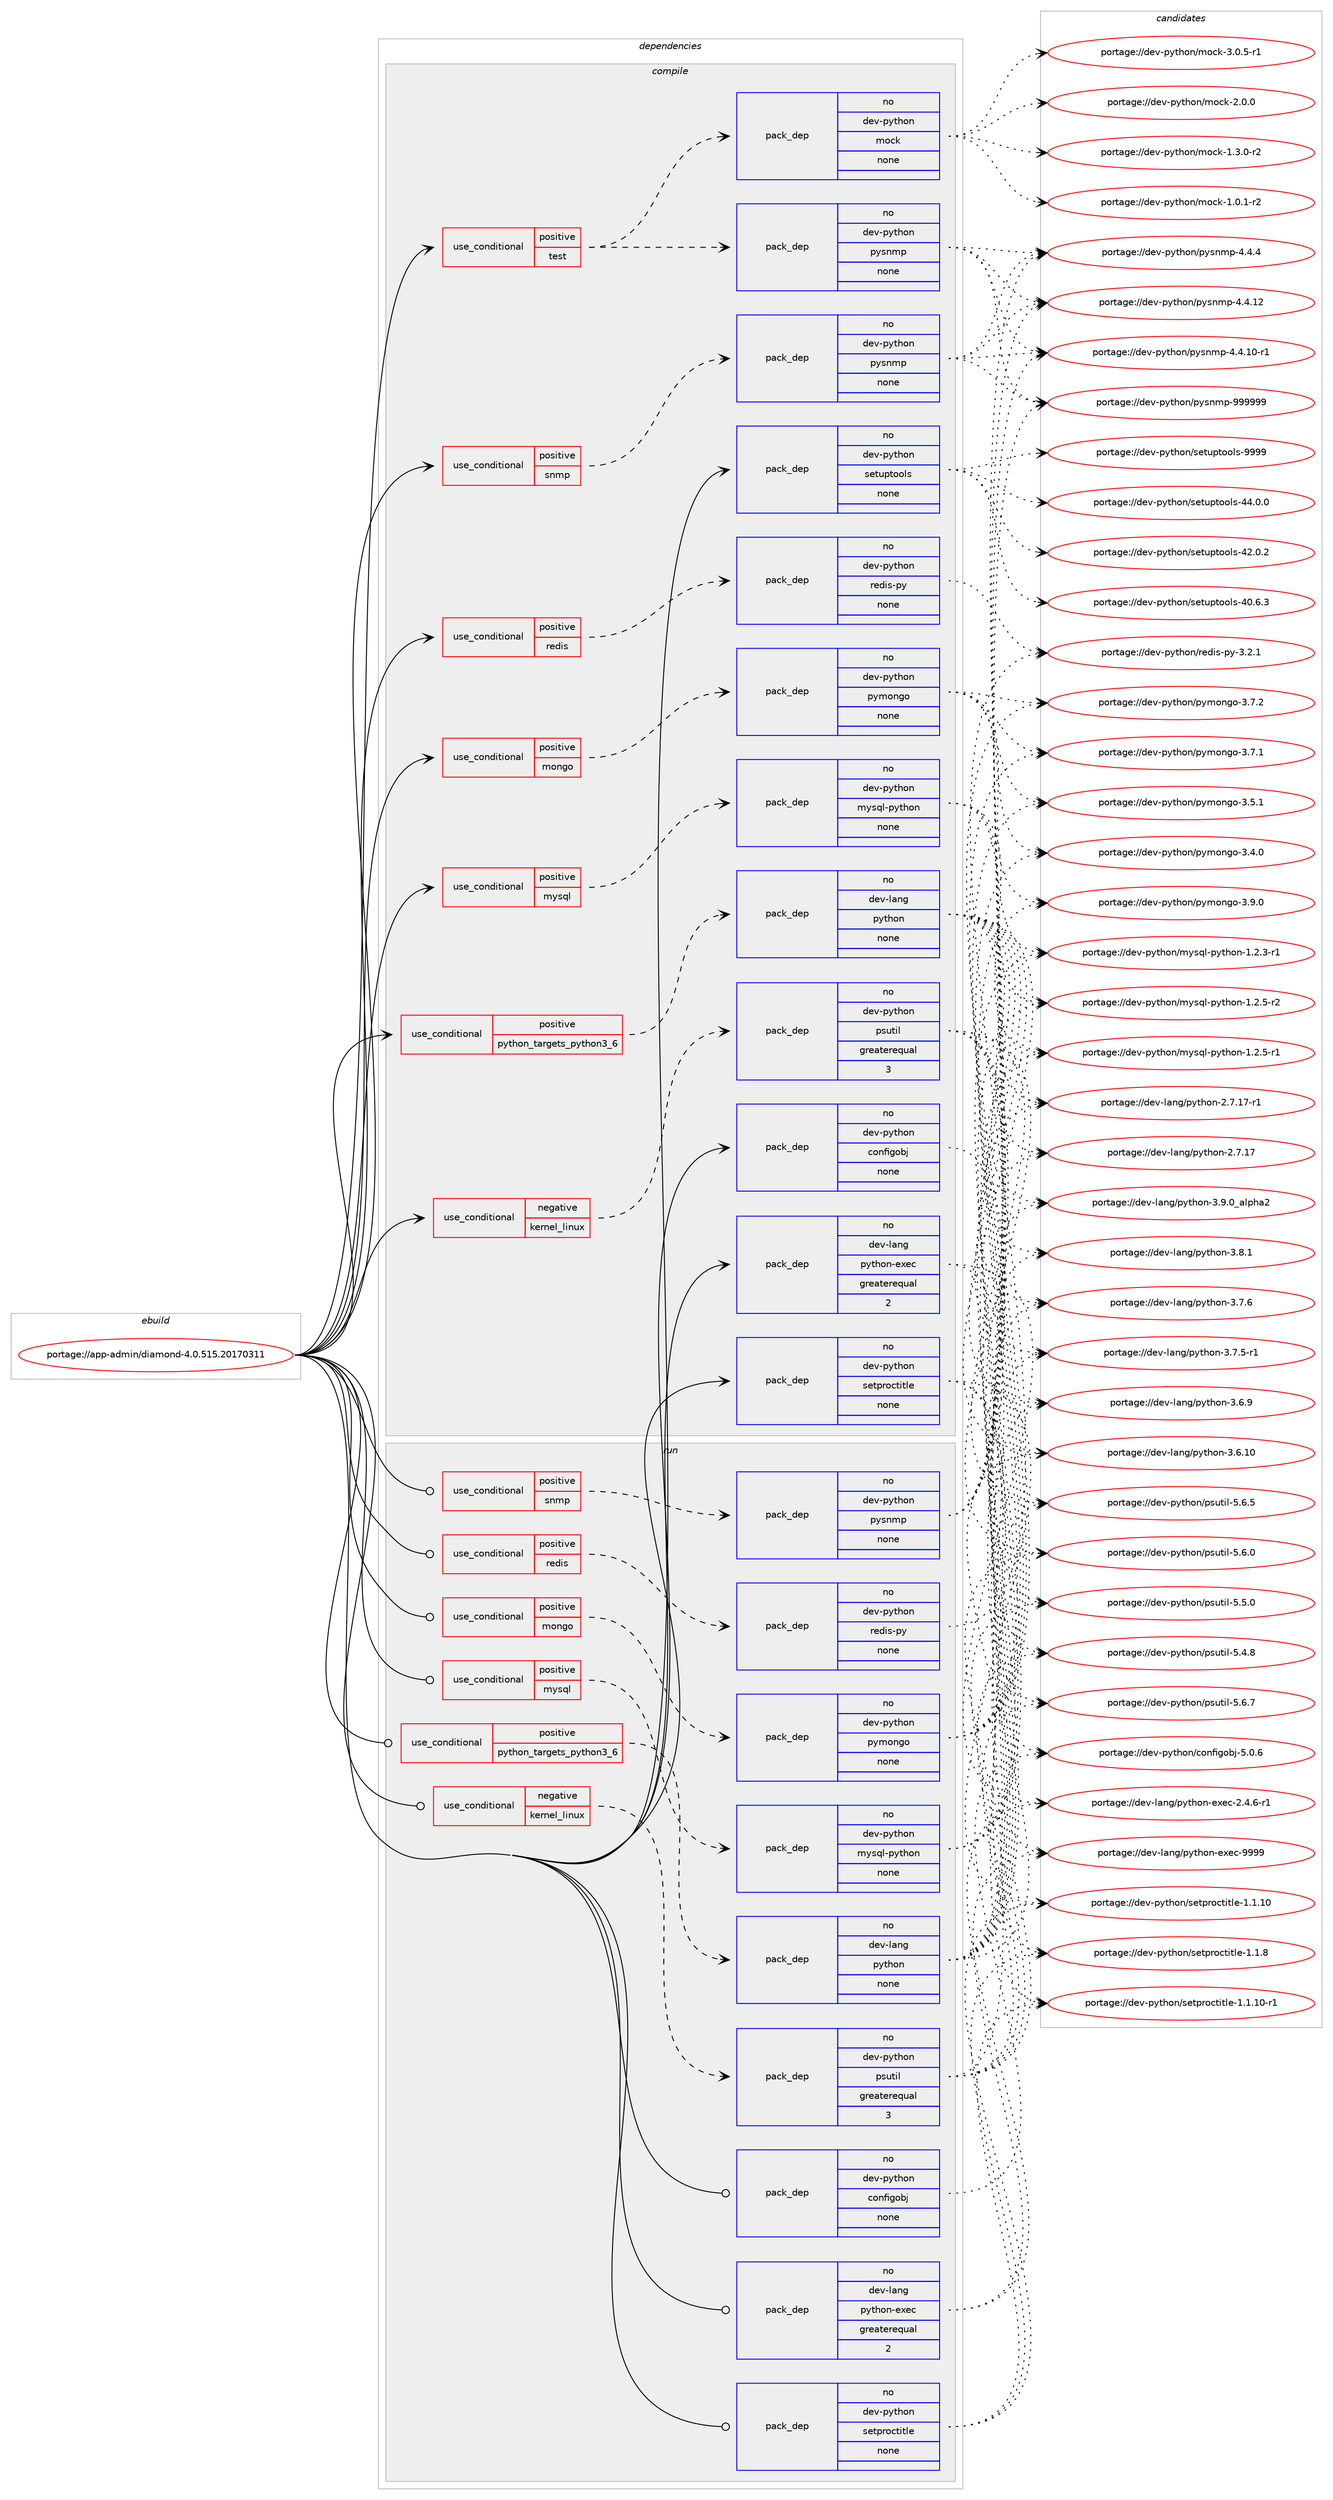 digraph prolog {

# *************
# Graph options
# *************

newrank=true;
concentrate=true;
compound=true;
graph [rankdir=LR,fontname=Helvetica,fontsize=10,ranksep=1.5];#, ranksep=2.5, nodesep=0.2];
edge  [arrowhead=vee];
node  [fontname=Helvetica,fontsize=10];

# **********
# The ebuild
# **********

subgraph cluster_leftcol {
color=gray;
rank=same;
label=<<i>ebuild</i>>;
id [label="portage://app-admin/diamond-4.0.515.20170311", color=red, width=4, href="../app-admin/diamond-4.0.515.20170311.svg"];
}

# ****************
# The dependencies
# ****************

subgraph cluster_midcol {
color=gray;
label=<<i>dependencies</i>>;
subgraph cluster_compile {
fillcolor="#eeeeee";
style=filled;
label=<<i>compile</i>>;
subgraph cond155377 {
dependency657148 [label=<<TABLE BORDER="0" CELLBORDER="1" CELLSPACING="0" CELLPADDING="4"><TR><TD ROWSPAN="3" CELLPADDING="10">use_conditional</TD></TR><TR><TD>negative</TD></TR><TR><TD>kernel_linux</TD></TR></TABLE>>, shape=none, color=red];
subgraph pack493011 {
dependency657149 [label=<<TABLE BORDER="0" CELLBORDER="1" CELLSPACING="0" CELLPADDING="4" WIDTH="220"><TR><TD ROWSPAN="6" CELLPADDING="30">pack_dep</TD></TR><TR><TD WIDTH="110">no</TD></TR><TR><TD>dev-python</TD></TR><TR><TD>psutil</TD></TR><TR><TD>greaterequal</TD></TR><TR><TD>3</TD></TR></TABLE>>, shape=none, color=blue];
}
dependency657148:e -> dependency657149:w [weight=20,style="dashed",arrowhead="vee"];
}
id:e -> dependency657148:w [weight=20,style="solid",arrowhead="vee"];
subgraph cond155378 {
dependency657150 [label=<<TABLE BORDER="0" CELLBORDER="1" CELLSPACING="0" CELLPADDING="4"><TR><TD ROWSPAN="3" CELLPADDING="10">use_conditional</TD></TR><TR><TD>positive</TD></TR><TR><TD>mongo</TD></TR></TABLE>>, shape=none, color=red];
subgraph pack493012 {
dependency657151 [label=<<TABLE BORDER="0" CELLBORDER="1" CELLSPACING="0" CELLPADDING="4" WIDTH="220"><TR><TD ROWSPAN="6" CELLPADDING="30">pack_dep</TD></TR><TR><TD WIDTH="110">no</TD></TR><TR><TD>dev-python</TD></TR><TR><TD>pymongo</TD></TR><TR><TD>none</TD></TR><TR><TD></TD></TR></TABLE>>, shape=none, color=blue];
}
dependency657150:e -> dependency657151:w [weight=20,style="dashed",arrowhead="vee"];
}
id:e -> dependency657150:w [weight=20,style="solid",arrowhead="vee"];
subgraph cond155379 {
dependency657152 [label=<<TABLE BORDER="0" CELLBORDER="1" CELLSPACING="0" CELLPADDING="4"><TR><TD ROWSPAN="3" CELLPADDING="10">use_conditional</TD></TR><TR><TD>positive</TD></TR><TR><TD>mysql</TD></TR></TABLE>>, shape=none, color=red];
subgraph pack493013 {
dependency657153 [label=<<TABLE BORDER="0" CELLBORDER="1" CELLSPACING="0" CELLPADDING="4" WIDTH="220"><TR><TD ROWSPAN="6" CELLPADDING="30">pack_dep</TD></TR><TR><TD WIDTH="110">no</TD></TR><TR><TD>dev-python</TD></TR><TR><TD>mysql-python</TD></TR><TR><TD>none</TD></TR><TR><TD></TD></TR></TABLE>>, shape=none, color=blue];
}
dependency657152:e -> dependency657153:w [weight=20,style="dashed",arrowhead="vee"];
}
id:e -> dependency657152:w [weight=20,style="solid",arrowhead="vee"];
subgraph cond155380 {
dependency657154 [label=<<TABLE BORDER="0" CELLBORDER="1" CELLSPACING="0" CELLPADDING="4"><TR><TD ROWSPAN="3" CELLPADDING="10">use_conditional</TD></TR><TR><TD>positive</TD></TR><TR><TD>python_targets_python3_6</TD></TR></TABLE>>, shape=none, color=red];
subgraph pack493014 {
dependency657155 [label=<<TABLE BORDER="0" CELLBORDER="1" CELLSPACING="0" CELLPADDING="4" WIDTH="220"><TR><TD ROWSPAN="6" CELLPADDING="30">pack_dep</TD></TR><TR><TD WIDTH="110">no</TD></TR><TR><TD>dev-lang</TD></TR><TR><TD>python</TD></TR><TR><TD>none</TD></TR><TR><TD></TD></TR></TABLE>>, shape=none, color=blue];
}
dependency657154:e -> dependency657155:w [weight=20,style="dashed",arrowhead="vee"];
}
id:e -> dependency657154:w [weight=20,style="solid",arrowhead="vee"];
subgraph cond155381 {
dependency657156 [label=<<TABLE BORDER="0" CELLBORDER="1" CELLSPACING="0" CELLPADDING="4"><TR><TD ROWSPAN="3" CELLPADDING="10">use_conditional</TD></TR><TR><TD>positive</TD></TR><TR><TD>redis</TD></TR></TABLE>>, shape=none, color=red];
subgraph pack493015 {
dependency657157 [label=<<TABLE BORDER="0" CELLBORDER="1" CELLSPACING="0" CELLPADDING="4" WIDTH="220"><TR><TD ROWSPAN="6" CELLPADDING="30">pack_dep</TD></TR><TR><TD WIDTH="110">no</TD></TR><TR><TD>dev-python</TD></TR><TR><TD>redis-py</TD></TR><TR><TD>none</TD></TR><TR><TD></TD></TR></TABLE>>, shape=none, color=blue];
}
dependency657156:e -> dependency657157:w [weight=20,style="dashed",arrowhead="vee"];
}
id:e -> dependency657156:w [weight=20,style="solid",arrowhead="vee"];
subgraph cond155382 {
dependency657158 [label=<<TABLE BORDER="0" CELLBORDER="1" CELLSPACING="0" CELLPADDING="4"><TR><TD ROWSPAN="3" CELLPADDING="10">use_conditional</TD></TR><TR><TD>positive</TD></TR><TR><TD>snmp</TD></TR></TABLE>>, shape=none, color=red];
subgraph pack493016 {
dependency657159 [label=<<TABLE BORDER="0" CELLBORDER="1" CELLSPACING="0" CELLPADDING="4" WIDTH="220"><TR><TD ROWSPAN="6" CELLPADDING="30">pack_dep</TD></TR><TR><TD WIDTH="110">no</TD></TR><TR><TD>dev-python</TD></TR><TR><TD>pysnmp</TD></TR><TR><TD>none</TD></TR><TR><TD></TD></TR></TABLE>>, shape=none, color=blue];
}
dependency657158:e -> dependency657159:w [weight=20,style="dashed",arrowhead="vee"];
}
id:e -> dependency657158:w [weight=20,style="solid",arrowhead="vee"];
subgraph cond155383 {
dependency657160 [label=<<TABLE BORDER="0" CELLBORDER="1" CELLSPACING="0" CELLPADDING="4"><TR><TD ROWSPAN="3" CELLPADDING="10">use_conditional</TD></TR><TR><TD>positive</TD></TR><TR><TD>test</TD></TR></TABLE>>, shape=none, color=red];
subgraph pack493017 {
dependency657161 [label=<<TABLE BORDER="0" CELLBORDER="1" CELLSPACING="0" CELLPADDING="4" WIDTH="220"><TR><TD ROWSPAN="6" CELLPADDING="30">pack_dep</TD></TR><TR><TD WIDTH="110">no</TD></TR><TR><TD>dev-python</TD></TR><TR><TD>mock</TD></TR><TR><TD>none</TD></TR><TR><TD></TD></TR></TABLE>>, shape=none, color=blue];
}
dependency657160:e -> dependency657161:w [weight=20,style="dashed",arrowhead="vee"];
subgraph pack493018 {
dependency657162 [label=<<TABLE BORDER="0" CELLBORDER="1" CELLSPACING="0" CELLPADDING="4" WIDTH="220"><TR><TD ROWSPAN="6" CELLPADDING="30">pack_dep</TD></TR><TR><TD WIDTH="110">no</TD></TR><TR><TD>dev-python</TD></TR><TR><TD>pysnmp</TD></TR><TR><TD>none</TD></TR><TR><TD></TD></TR></TABLE>>, shape=none, color=blue];
}
dependency657160:e -> dependency657162:w [weight=20,style="dashed",arrowhead="vee"];
}
id:e -> dependency657160:w [weight=20,style="solid",arrowhead="vee"];
subgraph pack493019 {
dependency657163 [label=<<TABLE BORDER="0" CELLBORDER="1" CELLSPACING="0" CELLPADDING="4" WIDTH="220"><TR><TD ROWSPAN="6" CELLPADDING="30">pack_dep</TD></TR><TR><TD WIDTH="110">no</TD></TR><TR><TD>dev-lang</TD></TR><TR><TD>python-exec</TD></TR><TR><TD>greaterequal</TD></TR><TR><TD>2</TD></TR></TABLE>>, shape=none, color=blue];
}
id:e -> dependency657163:w [weight=20,style="solid",arrowhead="vee"];
subgraph pack493020 {
dependency657164 [label=<<TABLE BORDER="0" CELLBORDER="1" CELLSPACING="0" CELLPADDING="4" WIDTH="220"><TR><TD ROWSPAN="6" CELLPADDING="30">pack_dep</TD></TR><TR><TD WIDTH="110">no</TD></TR><TR><TD>dev-python</TD></TR><TR><TD>configobj</TD></TR><TR><TD>none</TD></TR><TR><TD></TD></TR></TABLE>>, shape=none, color=blue];
}
id:e -> dependency657164:w [weight=20,style="solid",arrowhead="vee"];
subgraph pack493021 {
dependency657165 [label=<<TABLE BORDER="0" CELLBORDER="1" CELLSPACING="0" CELLPADDING="4" WIDTH="220"><TR><TD ROWSPAN="6" CELLPADDING="30">pack_dep</TD></TR><TR><TD WIDTH="110">no</TD></TR><TR><TD>dev-python</TD></TR><TR><TD>setproctitle</TD></TR><TR><TD>none</TD></TR><TR><TD></TD></TR></TABLE>>, shape=none, color=blue];
}
id:e -> dependency657165:w [weight=20,style="solid",arrowhead="vee"];
subgraph pack493022 {
dependency657166 [label=<<TABLE BORDER="0" CELLBORDER="1" CELLSPACING="0" CELLPADDING="4" WIDTH="220"><TR><TD ROWSPAN="6" CELLPADDING="30">pack_dep</TD></TR><TR><TD WIDTH="110">no</TD></TR><TR><TD>dev-python</TD></TR><TR><TD>setuptools</TD></TR><TR><TD>none</TD></TR><TR><TD></TD></TR></TABLE>>, shape=none, color=blue];
}
id:e -> dependency657166:w [weight=20,style="solid",arrowhead="vee"];
}
subgraph cluster_compileandrun {
fillcolor="#eeeeee";
style=filled;
label=<<i>compile and run</i>>;
}
subgraph cluster_run {
fillcolor="#eeeeee";
style=filled;
label=<<i>run</i>>;
subgraph cond155384 {
dependency657167 [label=<<TABLE BORDER="0" CELLBORDER="1" CELLSPACING="0" CELLPADDING="4"><TR><TD ROWSPAN="3" CELLPADDING="10">use_conditional</TD></TR><TR><TD>negative</TD></TR><TR><TD>kernel_linux</TD></TR></TABLE>>, shape=none, color=red];
subgraph pack493023 {
dependency657168 [label=<<TABLE BORDER="0" CELLBORDER="1" CELLSPACING="0" CELLPADDING="4" WIDTH="220"><TR><TD ROWSPAN="6" CELLPADDING="30">pack_dep</TD></TR><TR><TD WIDTH="110">no</TD></TR><TR><TD>dev-python</TD></TR><TR><TD>psutil</TD></TR><TR><TD>greaterequal</TD></TR><TR><TD>3</TD></TR></TABLE>>, shape=none, color=blue];
}
dependency657167:e -> dependency657168:w [weight=20,style="dashed",arrowhead="vee"];
}
id:e -> dependency657167:w [weight=20,style="solid",arrowhead="odot"];
subgraph cond155385 {
dependency657169 [label=<<TABLE BORDER="0" CELLBORDER="1" CELLSPACING="0" CELLPADDING="4"><TR><TD ROWSPAN="3" CELLPADDING="10">use_conditional</TD></TR><TR><TD>positive</TD></TR><TR><TD>mongo</TD></TR></TABLE>>, shape=none, color=red];
subgraph pack493024 {
dependency657170 [label=<<TABLE BORDER="0" CELLBORDER="1" CELLSPACING="0" CELLPADDING="4" WIDTH="220"><TR><TD ROWSPAN="6" CELLPADDING="30">pack_dep</TD></TR><TR><TD WIDTH="110">no</TD></TR><TR><TD>dev-python</TD></TR><TR><TD>pymongo</TD></TR><TR><TD>none</TD></TR><TR><TD></TD></TR></TABLE>>, shape=none, color=blue];
}
dependency657169:e -> dependency657170:w [weight=20,style="dashed",arrowhead="vee"];
}
id:e -> dependency657169:w [weight=20,style="solid",arrowhead="odot"];
subgraph cond155386 {
dependency657171 [label=<<TABLE BORDER="0" CELLBORDER="1" CELLSPACING="0" CELLPADDING="4"><TR><TD ROWSPAN="3" CELLPADDING="10">use_conditional</TD></TR><TR><TD>positive</TD></TR><TR><TD>mysql</TD></TR></TABLE>>, shape=none, color=red];
subgraph pack493025 {
dependency657172 [label=<<TABLE BORDER="0" CELLBORDER="1" CELLSPACING="0" CELLPADDING="4" WIDTH="220"><TR><TD ROWSPAN="6" CELLPADDING="30">pack_dep</TD></TR><TR><TD WIDTH="110">no</TD></TR><TR><TD>dev-python</TD></TR><TR><TD>mysql-python</TD></TR><TR><TD>none</TD></TR><TR><TD></TD></TR></TABLE>>, shape=none, color=blue];
}
dependency657171:e -> dependency657172:w [weight=20,style="dashed",arrowhead="vee"];
}
id:e -> dependency657171:w [weight=20,style="solid",arrowhead="odot"];
subgraph cond155387 {
dependency657173 [label=<<TABLE BORDER="0" CELLBORDER="1" CELLSPACING="0" CELLPADDING="4"><TR><TD ROWSPAN="3" CELLPADDING="10">use_conditional</TD></TR><TR><TD>positive</TD></TR><TR><TD>python_targets_python3_6</TD></TR></TABLE>>, shape=none, color=red];
subgraph pack493026 {
dependency657174 [label=<<TABLE BORDER="0" CELLBORDER="1" CELLSPACING="0" CELLPADDING="4" WIDTH="220"><TR><TD ROWSPAN="6" CELLPADDING="30">pack_dep</TD></TR><TR><TD WIDTH="110">no</TD></TR><TR><TD>dev-lang</TD></TR><TR><TD>python</TD></TR><TR><TD>none</TD></TR><TR><TD></TD></TR></TABLE>>, shape=none, color=blue];
}
dependency657173:e -> dependency657174:w [weight=20,style="dashed",arrowhead="vee"];
}
id:e -> dependency657173:w [weight=20,style="solid",arrowhead="odot"];
subgraph cond155388 {
dependency657175 [label=<<TABLE BORDER="0" CELLBORDER="1" CELLSPACING="0" CELLPADDING="4"><TR><TD ROWSPAN="3" CELLPADDING="10">use_conditional</TD></TR><TR><TD>positive</TD></TR><TR><TD>redis</TD></TR></TABLE>>, shape=none, color=red];
subgraph pack493027 {
dependency657176 [label=<<TABLE BORDER="0" CELLBORDER="1" CELLSPACING="0" CELLPADDING="4" WIDTH="220"><TR><TD ROWSPAN="6" CELLPADDING="30">pack_dep</TD></TR><TR><TD WIDTH="110">no</TD></TR><TR><TD>dev-python</TD></TR><TR><TD>redis-py</TD></TR><TR><TD>none</TD></TR><TR><TD></TD></TR></TABLE>>, shape=none, color=blue];
}
dependency657175:e -> dependency657176:w [weight=20,style="dashed",arrowhead="vee"];
}
id:e -> dependency657175:w [weight=20,style="solid",arrowhead="odot"];
subgraph cond155389 {
dependency657177 [label=<<TABLE BORDER="0" CELLBORDER="1" CELLSPACING="0" CELLPADDING="4"><TR><TD ROWSPAN="3" CELLPADDING="10">use_conditional</TD></TR><TR><TD>positive</TD></TR><TR><TD>snmp</TD></TR></TABLE>>, shape=none, color=red];
subgraph pack493028 {
dependency657178 [label=<<TABLE BORDER="0" CELLBORDER="1" CELLSPACING="0" CELLPADDING="4" WIDTH="220"><TR><TD ROWSPAN="6" CELLPADDING="30">pack_dep</TD></TR><TR><TD WIDTH="110">no</TD></TR><TR><TD>dev-python</TD></TR><TR><TD>pysnmp</TD></TR><TR><TD>none</TD></TR><TR><TD></TD></TR></TABLE>>, shape=none, color=blue];
}
dependency657177:e -> dependency657178:w [weight=20,style="dashed",arrowhead="vee"];
}
id:e -> dependency657177:w [weight=20,style="solid",arrowhead="odot"];
subgraph pack493029 {
dependency657179 [label=<<TABLE BORDER="0" CELLBORDER="1" CELLSPACING="0" CELLPADDING="4" WIDTH="220"><TR><TD ROWSPAN="6" CELLPADDING="30">pack_dep</TD></TR><TR><TD WIDTH="110">no</TD></TR><TR><TD>dev-lang</TD></TR><TR><TD>python-exec</TD></TR><TR><TD>greaterequal</TD></TR><TR><TD>2</TD></TR></TABLE>>, shape=none, color=blue];
}
id:e -> dependency657179:w [weight=20,style="solid",arrowhead="odot"];
subgraph pack493030 {
dependency657180 [label=<<TABLE BORDER="0" CELLBORDER="1" CELLSPACING="0" CELLPADDING="4" WIDTH="220"><TR><TD ROWSPAN="6" CELLPADDING="30">pack_dep</TD></TR><TR><TD WIDTH="110">no</TD></TR><TR><TD>dev-python</TD></TR><TR><TD>configobj</TD></TR><TR><TD>none</TD></TR><TR><TD></TD></TR></TABLE>>, shape=none, color=blue];
}
id:e -> dependency657180:w [weight=20,style="solid",arrowhead="odot"];
subgraph pack493031 {
dependency657181 [label=<<TABLE BORDER="0" CELLBORDER="1" CELLSPACING="0" CELLPADDING="4" WIDTH="220"><TR><TD ROWSPAN="6" CELLPADDING="30">pack_dep</TD></TR><TR><TD WIDTH="110">no</TD></TR><TR><TD>dev-python</TD></TR><TR><TD>setproctitle</TD></TR><TR><TD>none</TD></TR><TR><TD></TD></TR></TABLE>>, shape=none, color=blue];
}
id:e -> dependency657181:w [weight=20,style="solid",arrowhead="odot"];
}
}

# **************
# The candidates
# **************

subgraph cluster_choices {
rank=same;
color=gray;
label=<<i>candidates</i>>;

subgraph choice493011 {
color=black;
nodesep=1;
choice1001011184511212111610411111047112115117116105108455346544655 [label="portage://dev-python/psutil-5.6.7", color=red, width=4,href="../dev-python/psutil-5.6.7.svg"];
choice1001011184511212111610411111047112115117116105108455346544653 [label="portage://dev-python/psutil-5.6.5", color=red, width=4,href="../dev-python/psutil-5.6.5.svg"];
choice1001011184511212111610411111047112115117116105108455346544648 [label="portage://dev-python/psutil-5.6.0", color=red, width=4,href="../dev-python/psutil-5.6.0.svg"];
choice1001011184511212111610411111047112115117116105108455346534648 [label="portage://dev-python/psutil-5.5.0", color=red, width=4,href="../dev-python/psutil-5.5.0.svg"];
choice1001011184511212111610411111047112115117116105108455346524656 [label="portage://dev-python/psutil-5.4.8", color=red, width=4,href="../dev-python/psutil-5.4.8.svg"];
dependency657149:e -> choice1001011184511212111610411111047112115117116105108455346544655:w [style=dotted,weight="100"];
dependency657149:e -> choice1001011184511212111610411111047112115117116105108455346544653:w [style=dotted,weight="100"];
dependency657149:e -> choice1001011184511212111610411111047112115117116105108455346544648:w [style=dotted,weight="100"];
dependency657149:e -> choice1001011184511212111610411111047112115117116105108455346534648:w [style=dotted,weight="100"];
dependency657149:e -> choice1001011184511212111610411111047112115117116105108455346524656:w [style=dotted,weight="100"];
}
subgraph choice493012 {
color=black;
nodesep=1;
choice1001011184511212111610411111047112121109111110103111455146574648 [label="portage://dev-python/pymongo-3.9.0", color=red, width=4,href="../dev-python/pymongo-3.9.0.svg"];
choice1001011184511212111610411111047112121109111110103111455146554650 [label="portage://dev-python/pymongo-3.7.2", color=red, width=4,href="../dev-python/pymongo-3.7.2.svg"];
choice1001011184511212111610411111047112121109111110103111455146554649 [label="portage://dev-python/pymongo-3.7.1", color=red, width=4,href="../dev-python/pymongo-3.7.1.svg"];
choice1001011184511212111610411111047112121109111110103111455146534649 [label="portage://dev-python/pymongo-3.5.1", color=red, width=4,href="../dev-python/pymongo-3.5.1.svg"];
choice1001011184511212111610411111047112121109111110103111455146524648 [label="portage://dev-python/pymongo-3.4.0", color=red, width=4,href="../dev-python/pymongo-3.4.0.svg"];
dependency657151:e -> choice1001011184511212111610411111047112121109111110103111455146574648:w [style=dotted,weight="100"];
dependency657151:e -> choice1001011184511212111610411111047112121109111110103111455146554650:w [style=dotted,weight="100"];
dependency657151:e -> choice1001011184511212111610411111047112121109111110103111455146554649:w [style=dotted,weight="100"];
dependency657151:e -> choice1001011184511212111610411111047112121109111110103111455146534649:w [style=dotted,weight="100"];
dependency657151:e -> choice1001011184511212111610411111047112121109111110103111455146524648:w [style=dotted,weight="100"];
}
subgraph choice493013 {
color=black;
nodesep=1;
choice1001011184511212111610411111047109121115113108451121211161041111104549465046534511450 [label="portage://dev-python/mysql-python-1.2.5-r2", color=red, width=4,href="../dev-python/mysql-python-1.2.5-r2.svg"];
choice1001011184511212111610411111047109121115113108451121211161041111104549465046534511449 [label="portage://dev-python/mysql-python-1.2.5-r1", color=red, width=4,href="../dev-python/mysql-python-1.2.5-r1.svg"];
choice1001011184511212111610411111047109121115113108451121211161041111104549465046514511449 [label="portage://dev-python/mysql-python-1.2.3-r1", color=red, width=4,href="../dev-python/mysql-python-1.2.3-r1.svg"];
dependency657153:e -> choice1001011184511212111610411111047109121115113108451121211161041111104549465046534511450:w [style=dotted,weight="100"];
dependency657153:e -> choice1001011184511212111610411111047109121115113108451121211161041111104549465046534511449:w [style=dotted,weight="100"];
dependency657153:e -> choice1001011184511212111610411111047109121115113108451121211161041111104549465046514511449:w [style=dotted,weight="100"];
}
subgraph choice493014 {
color=black;
nodesep=1;
choice10010111845108971101034711212111610411111045514657464895971081121049750 [label="portage://dev-lang/python-3.9.0_alpha2", color=red, width=4,href="../dev-lang/python-3.9.0_alpha2.svg"];
choice100101118451089711010347112121116104111110455146564649 [label="portage://dev-lang/python-3.8.1", color=red, width=4,href="../dev-lang/python-3.8.1.svg"];
choice100101118451089711010347112121116104111110455146554654 [label="portage://dev-lang/python-3.7.6", color=red, width=4,href="../dev-lang/python-3.7.6.svg"];
choice1001011184510897110103471121211161041111104551465546534511449 [label="portage://dev-lang/python-3.7.5-r1", color=red, width=4,href="../dev-lang/python-3.7.5-r1.svg"];
choice100101118451089711010347112121116104111110455146544657 [label="portage://dev-lang/python-3.6.9", color=red, width=4,href="../dev-lang/python-3.6.9.svg"];
choice10010111845108971101034711212111610411111045514654464948 [label="portage://dev-lang/python-3.6.10", color=red, width=4,href="../dev-lang/python-3.6.10.svg"];
choice100101118451089711010347112121116104111110455046554649554511449 [label="portage://dev-lang/python-2.7.17-r1", color=red, width=4,href="../dev-lang/python-2.7.17-r1.svg"];
choice10010111845108971101034711212111610411111045504655464955 [label="portage://dev-lang/python-2.7.17", color=red, width=4,href="../dev-lang/python-2.7.17.svg"];
dependency657155:e -> choice10010111845108971101034711212111610411111045514657464895971081121049750:w [style=dotted,weight="100"];
dependency657155:e -> choice100101118451089711010347112121116104111110455146564649:w [style=dotted,weight="100"];
dependency657155:e -> choice100101118451089711010347112121116104111110455146554654:w [style=dotted,weight="100"];
dependency657155:e -> choice1001011184510897110103471121211161041111104551465546534511449:w [style=dotted,weight="100"];
dependency657155:e -> choice100101118451089711010347112121116104111110455146544657:w [style=dotted,weight="100"];
dependency657155:e -> choice10010111845108971101034711212111610411111045514654464948:w [style=dotted,weight="100"];
dependency657155:e -> choice100101118451089711010347112121116104111110455046554649554511449:w [style=dotted,weight="100"];
dependency657155:e -> choice10010111845108971101034711212111610411111045504655464955:w [style=dotted,weight="100"];
}
subgraph choice493015 {
color=black;
nodesep=1;
choice100101118451121211161041111104711410110010511545112121455146504649 [label="portage://dev-python/redis-py-3.2.1", color=red, width=4,href="../dev-python/redis-py-3.2.1.svg"];
dependency657157:e -> choice100101118451121211161041111104711410110010511545112121455146504649:w [style=dotted,weight="100"];
}
subgraph choice493016 {
color=black;
nodesep=1;
choice100101118451121211161041111104711212111511010911245575757575757 [label="portage://dev-python/pysnmp-999999", color=red, width=4,href="../dev-python/pysnmp-999999.svg"];
choice1001011184511212111610411111047112121115110109112455246524652 [label="portage://dev-python/pysnmp-4.4.4", color=red, width=4,href="../dev-python/pysnmp-4.4.4.svg"];
choice100101118451121211161041111104711212111511010911245524652464950 [label="portage://dev-python/pysnmp-4.4.12", color=red, width=4,href="../dev-python/pysnmp-4.4.12.svg"];
choice1001011184511212111610411111047112121115110109112455246524649484511449 [label="portage://dev-python/pysnmp-4.4.10-r1", color=red, width=4,href="../dev-python/pysnmp-4.4.10-r1.svg"];
dependency657159:e -> choice100101118451121211161041111104711212111511010911245575757575757:w [style=dotted,weight="100"];
dependency657159:e -> choice1001011184511212111610411111047112121115110109112455246524652:w [style=dotted,weight="100"];
dependency657159:e -> choice100101118451121211161041111104711212111511010911245524652464950:w [style=dotted,weight="100"];
dependency657159:e -> choice1001011184511212111610411111047112121115110109112455246524649484511449:w [style=dotted,weight="100"];
}
subgraph choice493017 {
color=black;
nodesep=1;
choice1001011184511212111610411111047109111991074551464846534511449 [label="portage://dev-python/mock-3.0.5-r1", color=red, width=4,href="../dev-python/mock-3.0.5-r1.svg"];
choice100101118451121211161041111104710911199107455046484648 [label="portage://dev-python/mock-2.0.0", color=red, width=4,href="../dev-python/mock-2.0.0.svg"];
choice1001011184511212111610411111047109111991074549465146484511450 [label="portage://dev-python/mock-1.3.0-r2", color=red, width=4,href="../dev-python/mock-1.3.0-r2.svg"];
choice1001011184511212111610411111047109111991074549464846494511450 [label="portage://dev-python/mock-1.0.1-r2", color=red, width=4,href="../dev-python/mock-1.0.1-r2.svg"];
dependency657161:e -> choice1001011184511212111610411111047109111991074551464846534511449:w [style=dotted,weight="100"];
dependency657161:e -> choice100101118451121211161041111104710911199107455046484648:w [style=dotted,weight="100"];
dependency657161:e -> choice1001011184511212111610411111047109111991074549465146484511450:w [style=dotted,weight="100"];
dependency657161:e -> choice1001011184511212111610411111047109111991074549464846494511450:w [style=dotted,weight="100"];
}
subgraph choice493018 {
color=black;
nodesep=1;
choice100101118451121211161041111104711212111511010911245575757575757 [label="portage://dev-python/pysnmp-999999", color=red, width=4,href="../dev-python/pysnmp-999999.svg"];
choice1001011184511212111610411111047112121115110109112455246524652 [label="portage://dev-python/pysnmp-4.4.4", color=red, width=4,href="../dev-python/pysnmp-4.4.4.svg"];
choice100101118451121211161041111104711212111511010911245524652464950 [label="portage://dev-python/pysnmp-4.4.12", color=red, width=4,href="../dev-python/pysnmp-4.4.12.svg"];
choice1001011184511212111610411111047112121115110109112455246524649484511449 [label="portage://dev-python/pysnmp-4.4.10-r1", color=red, width=4,href="../dev-python/pysnmp-4.4.10-r1.svg"];
dependency657162:e -> choice100101118451121211161041111104711212111511010911245575757575757:w [style=dotted,weight="100"];
dependency657162:e -> choice1001011184511212111610411111047112121115110109112455246524652:w [style=dotted,weight="100"];
dependency657162:e -> choice100101118451121211161041111104711212111511010911245524652464950:w [style=dotted,weight="100"];
dependency657162:e -> choice1001011184511212111610411111047112121115110109112455246524649484511449:w [style=dotted,weight="100"];
}
subgraph choice493019 {
color=black;
nodesep=1;
choice10010111845108971101034711212111610411111045101120101994557575757 [label="portage://dev-lang/python-exec-9999", color=red, width=4,href="../dev-lang/python-exec-9999.svg"];
choice10010111845108971101034711212111610411111045101120101994550465246544511449 [label="portage://dev-lang/python-exec-2.4.6-r1", color=red, width=4,href="../dev-lang/python-exec-2.4.6-r1.svg"];
dependency657163:e -> choice10010111845108971101034711212111610411111045101120101994557575757:w [style=dotted,weight="100"];
dependency657163:e -> choice10010111845108971101034711212111610411111045101120101994550465246544511449:w [style=dotted,weight="100"];
}
subgraph choice493020 {
color=black;
nodesep=1;
choice10010111845112121116104111110479911111010210510311198106455346484654 [label="portage://dev-python/configobj-5.0.6", color=red, width=4,href="../dev-python/configobj-5.0.6.svg"];
dependency657164:e -> choice10010111845112121116104111110479911111010210510311198106455346484654:w [style=dotted,weight="100"];
}
subgraph choice493021 {
color=black;
nodesep=1;
choice100101118451121211161041111104711510111611211411199116105116108101454946494656 [label="portage://dev-python/setproctitle-1.1.8", color=red, width=4,href="../dev-python/setproctitle-1.1.8.svg"];
choice100101118451121211161041111104711510111611211411199116105116108101454946494649484511449 [label="portage://dev-python/setproctitle-1.1.10-r1", color=red, width=4,href="../dev-python/setproctitle-1.1.10-r1.svg"];
choice10010111845112121116104111110471151011161121141119911610511610810145494649464948 [label="portage://dev-python/setproctitle-1.1.10", color=red, width=4,href="../dev-python/setproctitle-1.1.10.svg"];
dependency657165:e -> choice100101118451121211161041111104711510111611211411199116105116108101454946494656:w [style=dotted,weight="100"];
dependency657165:e -> choice100101118451121211161041111104711510111611211411199116105116108101454946494649484511449:w [style=dotted,weight="100"];
dependency657165:e -> choice10010111845112121116104111110471151011161121141119911610511610810145494649464948:w [style=dotted,weight="100"];
}
subgraph choice493022 {
color=black;
nodesep=1;
choice10010111845112121116104111110471151011161171121161111111081154557575757 [label="portage://dev-python/setuptools-9999", color=red, width=4,href="../dev-python/setuptools-9999.svg"];
choice100101118451121211161041111104711510111611711211611111110811545525246484648 [label="portage://dev-python/setuptools-44.0.0", color=red, width=4,href="../dev-python/setuptools-44.0.0.svg"];
choice100101118451121211161041111104711510111611711211611111110811545525046484650 [label="portage://dev-python/setuptools-42.0.2", color=red, width=4,href="../dev-python/setuptools-42.0.2.svg"];
choice100101118451121211161041111104711510111611711211611111110811545524846544651 [label="portage://dev-python/setuptools-40.6.3", color=red, width=4,href="../dev-python/setuptools-40.6.3.svg"];
dependency657166:e -> choice10010111845112121116104111110471151011161171121161111111081154557575757:w [style=dotted,weight="100"];
dependency657166:e -> choice100101118451121211161041111104711510111611711211611111110811545525246484648:w [style=dotted,weight="100"];
dependency657166:e -> choice100101118451121211161041111104711510111611711211611111110811545525046484650:w [style=dotted,weight="100"];
dependency657166:e -> choice100101118451121211161041111104711510111611711211611111110811545524846544651:w [style=dotted,weight="100"];
}
subgraph choice493023 {
color=black;
nodesep=1;
choice1001011184511212111610411111047112115117116105108455346544655 [label="portage://dev-python/psutil-5.6.7", color=red, width=4,href="../dev-python/psutil-5.6.7.svg"];
choice1001011184511212111610411111047112115117116105108455346544653 [label="portage://dev-python/psutil-5.6.5", color=red, width=4,href="../dev-python/psutil-5.6.5.svg"];
choice1001011184511212111610411111047112115117116105108455346544648 [label="portage://dev-python/psutil-5.6.0", color=red, width=4,href="../dev-python/psutil-5.6.0.svg"];
choice1001011184511212111610411111047112115117116105108455346534648 [label="portage://dev-python/psutil-5.5.0", color=red, width=4,href="../dev-python/psutil-5.5.0.svg"];
choice1001011184511212111610411111047112115117116105108455346524656 [label="portage://dev-python/psutil-5.4.8", color=red, width=4,href="../dev-python/psutil-5.4.8.svg"];
dependency657168:e -> choice1001011184511212111610411111047112115117116105108455346544655:w [style=dotted,weight="100"];
dependency657168:e -> choice1001011184511212111610411111047112115117116105108455346544653:w [style=dotted,weight="100"];
dependency657168:e -> choice1001011184511212111610411111047112115117116105108455346544648:w [style=dotted,weight="100"];
dependency657168:e -> choice1001011184511212111610411111047112115117116105108455346534648:w [style=dotted,weight="100"];
dependency657168:e -> choice1001011184511212111610411111047112115117116105108455346524656:w [style=dotted,weight="100"];
}
subgraph choice493024 {
color=black;
nodesep=1;
choice1001011184511212111610411111047112121109111110103111455146574648 [label="portage://dev-python/pymongo-3.9.0", color=red, width=4,href="../dev-python/pymongo-3.9.0.svg"];
choice1001011184511212111610411111047112121109111110103111455146554650 [label="portage://dev-python/pymongo-3.7.2", color=red, width=4,href="../dev-python/pymongo-3.7.2.svg"];
choice1001011184511212111610411111047112121109111110103111455146554649 [label="portage://dev-python/pymongo-3.7.1", color=red, width=4,href="../dev-python/pymongo-3.7.1.svg"];
choice1001011184511212111610411111047112121109111110103111455146534649 [label="portage://dev-python/pymongo-3.5.1", color=red, width=4,href="../dev-python/pymongo-3.5.1.svg"];
choice1001011184511212111610411111047112121109111110103111455146524648 [label="portage://dev-python/pymongo-3.4.0", color=red, width=4,href="../dev-python/pymongo-3.4.0.svg"];
dependency657170:e -> choice1001011184511212111610411111047112121109111110103111455146574648:w [style=dotted,weight="100"];
dependency657170:e -> choice1001011184511212111610411111047112121109111110103111455146554650:w [style=dotted,weight="100"];
dependency657170:e -> choice1001011184511212111610411111047112121109111110103111455146554649:w [style=dotted,weight="100"];
dependency657170:e -> choice1001011184511212111610411111047112121109111110103111455146534649:w [style=dotted,weight="100"];
dependency657170:e -> choice1001011184511212111610411111047112121109111110103111455146524648:w [style=dotted,weight="100"];
}
subgraph choice493025 {
color=black;
nodesep=1;
choice1001011184511212111610411111047109121115113108451121211161041111104549465046534511450 [label="portage://dev-python/mysql-python-1.2.5-r2", color=red, width=4,href="../dev-python/mysql-python-1.2.5-r2.svg"];
choice1001011184511212111610411111047109121115113108451121211161041111104549465046534511449 [label="portage://dev-python/mysql-python-1.2.5-r1", color=red, width=4,href="../dev-python/mysql-python-1.2.5-r1.svg"];
choice1001011184511212111610411111047109121115113108451121211161041111104549465046514511449 [label="portage://dev-python/mysql-python-1.2.3-r1", color=red, width=4,href="../dev-python/mysql-python-1.2.3-r1.svg"];
dependency657172:e -> choice1001011184511212111610411111047109121115113108451121211161041111104549465046534511450:w [style=dotted,weight="100"];
dependency657172:e -> choice1001011184511212111610411111047109121115113108451121211161041111104549465046534511449:w [style=dotted,weight="100"];
dependency657172:e -> choice1001011184511212111610411111047109121115113108451121211161041111104549465046514511449:w [style=dotted,weight="100"];
}
subgraph choice493026 {
color=black;
nodesep=1;
choice10010111845108971101034711212111610411111045514657464895971081121049750 [label="portage://dev-lang/python-3.9.0_alpha2", color=red, width=4,href="../dev-lang/python-3.9.0_alpha2.svg"];
choice100101118451089711010347112121116104111110455146564649 [label="portage://dev-lang/python-3.8.1", color=red, width=4,href="../dev-lang/python-3.8.1.svg"];
choice100101118451089711010347112121116104111110455146554654 [label="portage://dev-lang/python-3.7.6", color=red, width=4,href="../dev-lang/python-3.7.6.svg"];
choice1001011184510897110103471121211161041111104551465546534511449 [label="portage://dev-lang/python-3.7.5-r1", color=red, width=4,href="../dev-lang/python-3.7.5-r1.svg"];
choice100101118451089711010347112121116104111110455146544657 [label="portage://dev-lang/python-3.6.9", color=red, width=4,href="../dev-lang/python-3.6.9.svg"];
choice10010111845108971101034711212111610411111045514654464948 [label="portage://dev-lang/python-3.6.10", color=red, width=4,href="../dev-lang/python-3.6.10.svg"];
choice100101118451089711010347112121116104111110455046554649554511449 [label="portage://dev-lang/python-2.7.17-r1", color=red, width=4,href="../dev-lang/python-2.7.17-r1.svg"];
choice10010111845108971101034711212111610411111045504655464955 [label="portage://dev-lang/python-2.7.17", color=red, width=4,href="../dev-lang/python-2.7.17.svg"];
dependency657174:e -> choice10010111845108971101034711212111610411111045514657464895971081121049750:w [style=dotted,weight="100"];
dependency657174:e -> choice100101118451089711010347112121116104111110455146564649:w [style=dotted,weight="100"];
dependency657174:e -> choice100101118451089711010347112121116104111110455146554654:w [style=dotted,weight="100"];
dependency657174:e -> choice1001011184510897110103471121211161041111104551465546534511449:w [style=dotted,weight="100"];
dependency657174:e -> choice100101118451089711010347112121116104111110455146544657:w [style=dotted,weight="100"];
dependency657174:e -> choice10010111845108971101034711212111610411111045514654464948:w [style=dotted,weight="100"];
dependency657174:e -> choice100101118451089711010347112121116104111110455046554649554511449:w [style=dotted,weight="100"];
dependency657174:e -> choice10010111845108971101034711212111610411111045504655464955:w [style=dotted,weight="100"];
}
subgraph choice493027 {
color=black;
nodesep=1;
choice100101118451121211161041111104711410110010511545112121455146504649 [label="portage://dev-python/redis-py-3.2.1", color=red, width=4,href="../dev-python/redis-py-3.2.1.svg"];
dependency657176:e -> choice100101118451121211161041111104711410110010511545112121455146504649:w [style=dotted,weight="100"];
}
subgraph choice493028 {
color=black;
nodesep=1;
choice100101118451121211161041111104711212111511010911245575757575757 [label="portage://dev-python/pysnmp-999999", color=red, width=4,href="../dev-python/pysnmp-999999.svg"];
choice1001011184511212111610411111047112121115110109112455246524652 [label="portage://dev-python/pysnmp-4.4.4", color=red, width=4,href="../dev-python/pysnmp-4.4.4.svg"];
choice100101118451121211161041111104711212111511010911245524652464950 [label="portage://dev-python/pysnmp-4.4.12", color=red, width=4,href="../dev-python/pysnmp-4.4.12.svg"];
choice1001011184511212111610411111047112121115110109112455246524649484511449 [label="portage://dev-python/pysnmp-4.4.10-r1", color=red, width=4,href="../dev-python/pysnmp-4.4.10-r1.svg"];
dependency657178:e -> choice100101118451121211161041111104711212111511010911245575757575757:w [style=dotted,weight="100"];
dependency657178:e -> choice1001011184511212111610411111047112121115110109112455246524652:w [style=dotted,weight="100"];
dependency657178:e -> choice100101118451121211161041111104711212111511010911245524652464950:w [style=dotted,weight="100"];
dependency657178:e -> choice1001011184511212111610411111047112121115110109112455246524649484511449:w [style=dotted,weight="100"];
}
subgraph choice493029 {
color=black;
nodesep=1;
choice10010111845108971101034711212111610411111045101120101994557575757 [label="portage://dev-lang/python-exec-9999", color=red, width=4,href="../dev-lang/python-exec-9999.svg"];
choice10010111845108971101034711212111610411111045101120101994550465246544511449 [label="portage://dev-lang/python-exec-2.4.6-r1", color=red, width=4,href="../dev-lang/python-exec-2.4.6-r1.svg"];
dependency657179:e -> choice10010111845108971101034711212111610411111045101120101994557575757:w [style=dotted,weight="100"];
dependency657179:e -> choice10010111845108971101034711212111610411111045101120101994550465246544511449:w [style=dotted,weight="100"];
}
subgraph choice493030 {
color=black;
nodesep=1;
choice10010111845112121116104111110479911111010210510311198106455346484654 [label="portage://dev-python/configobj-5.0.6", color=red, width=4,href="../dev-python/configobj-5.0.6.svg"];
dependency657180:e -> choice10010111845112121116104111110479911111010210510311198106455346484654:w [style=dotted,weight="100"];
}
subgraph choice493031 {
color=black;
nodesep=1;
choice100101118451121211161041111104711510111611211411199116105116108101454946494656 [label="portage://dev-python/setproctitle-1.1.8", color=red, width=4,href="../dev-python/setproctitle-1.1.8.svg"];
choice100101118451121211161041111104711510111611211411199116105116108101454946494649484511449 [label="portage://dev-python/setproctitle-1.1.10-r1", color=red, width=4,href="../dev-python/setproctitle-1.1.10-r1.svg"];
choice10010111845112121116104111110471151011161121141119911610511610810145494649464948 [label="portage://dev-python/setproctitle-1.1.10", color=red, width=4,href="../dev-python/setproctitle-1.1.10.svg"];
dependency657181:e -> choice100101118451121211161041111104711510111611211411199116105116108101454946494656:w [style=dotted,weight="100"];
dependency657181:e -> choice100101118451121211161041111104711510111611211411199116105116108101454946494649484511449:w [style=dotted,weight="100"];
dependency657181:e -> choice10010111845112121116104111110471151011161121141119911610511610810145494649464948:w [style=dotted,weight="100"];
}
}

}
